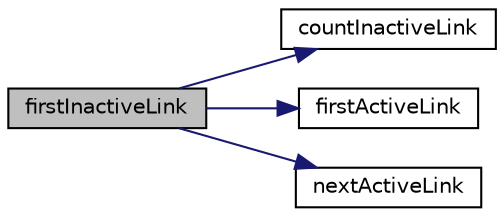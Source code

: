digraph "firstInactiveLink"
{
  edge [fontname="Helvetica",fontsize="10",labelfontname="Helvetica",labelfontsize="10"];
  node [fontname="Helvetica",fontsize="10",shape=record];
  rankdir="LR";
  Node984 [label="firstInactiveLink",height=0.2,width=0.4,color="black", fillcolor="grey75", style="filled", fontcolor="black"];
  Node984 -> Node985 [color="midnightblue",fontsize="10",style="solid",fontname="Helvetica"];
  Node985 [label="countInactiveLink",height=0.2,width=0.4,color="black", fillcolor="white", style="filled",URL="$d9/d18/lp__utils_8c.html#a129fd17b45996c28fcc9fd0a24602f5e"];
  Node984 -> Node986 [color="midnightblue",fontsize="10",style="solid",fontname="Helvetica"];
  Node986 [label="firstActiveLink",height=0.2,width=0.4,color="black", fillcolor="white", style="filled",URL="$d9/d18/lp__utils_8c.html#abe00628efd1d9b4ab750a17de4245f36"];
  Node984 -> Node987 [color="midnightblue",fontsize="10",style="solid",fontname="Helvetica"];
  Node987 [label="nextActiveLink",height=0.2,width=0.4,color="black", fillcolor="white", style="filled",URL="$d9/d18/lp__utils_8c.html#a4afe33cb2258518c64e30c1c85041331"];
}
